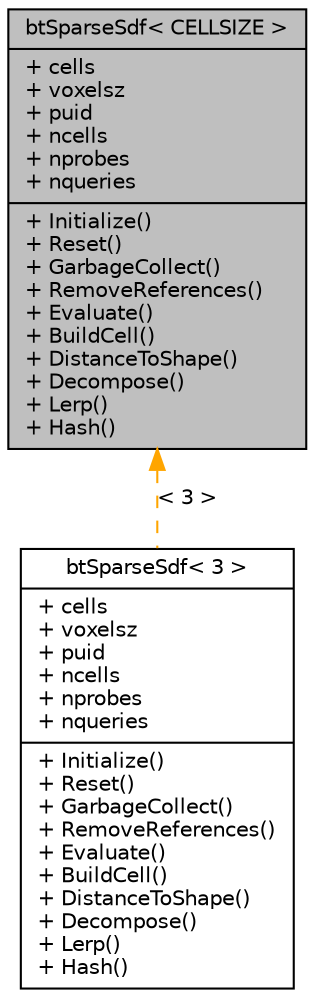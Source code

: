 digraph G
{
  edge [fontname="Helvetica",fontsize="10",labelfontname="Helvetica",labelfontsize="10"];
  node [fontname="Helvetica",fontsize="10",shape=record];
  Node1 [label="{btSparseSdf\< CELLSIZE \>\n|+ cells\l+ voxelsz\l+ puid\l+ ncells\l+ nprobes\l+ nqueries\l|+ Initialize()\l+ Reset()\l+ GarbageCollect()\l+ RemoveReferences()\l+ Evaluate()\l+ BuildCell()\l+ DistanceToShape()\l+ Decompose()\l+ Lerp()\l+ Hash()\l}",height=0.2,width=0.4,color="black", fillcolor="grey75", style="filled" fontcolor="black"];
  Node1 -> Node2 [dir=back,color="orange",fontsize="10",style="dashed",label="\< 3 \>",fontname="Helvetica"];
  Node2 [label="{btSparseSdf\< 3 \>\n|+ cells\l+ voxelsz\l+ puid\l+ ncells\l+ nprobes\l+ nqueries\l|+ Initialize()\l+ Reset()\l+ GarbageCollect()\l+ RemoveReferences()\l+ Evaluate()\l+ BuildCell()\l+ DistanceToShape()\l+ Decompose()\l+ Lerp()\l+ Hash()\l}",height=0.2,width=0.4,color="black", fillcolor="white", style="filled",URL="$d9/d97/structbtSparseSdf.html"];
}
